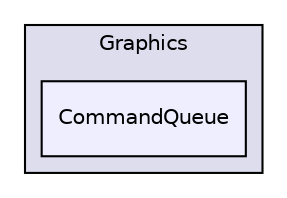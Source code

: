 digraph "C:/Project/GitRepos/DirectX/SimpleLibrary2D_01/SimpleLibrary2D_01/SimpleLibrary2D_01/Engine/Graphics/CommandQueue" {
  compound=true
  node [ fontsize="10", fontname="Helvetica"];
  edge [ labelfontsize="10", labelfontname="Helvetica"];
  subgraph clusterdir_adbc8a6163513055605dacbe76b010f7 {
    graph [ bgcolor="#ddddee", pencolor="black", label="Graphics" fontname="Helvetica", fontsize="10", URL="dir_adbc8a6163513055605dacbe76b010f7.html"]
  dir_503208ef721e407df6155d719448202e [shape=box, label="CommandQueue", style="filled", fillcolor="#eeeeff", pencolor="black", URL="dir_503208ef721e407df6155d719448202e.html"];
  }
}
